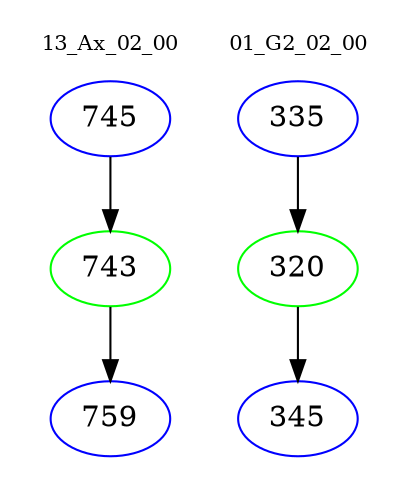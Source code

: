 digraph{
subgraph cluster_0 {
color = white
label = "13_Ax_02_00";
fontsize=10;
T0_745 [label="745", color="blue"]
T0_745 -> T0_743 [color="black"]
T0_743 [label="743", color="green"]
T0_743 -> T0_759 [color="black"]
T0_759 [label="759", color="blue"]
}
subgraph cluster_1 {
color = white
label = "01_G2_02_00";
fontsize=10;
T1_335 [label="335", color="blue"]
T1_335 -> T1_320 [color="black"]
T1_320 [label="320", color="green"]
T1_320 -> T1_345 [color="black"]
T1_345 [label="345", color="blue"]
}
}
